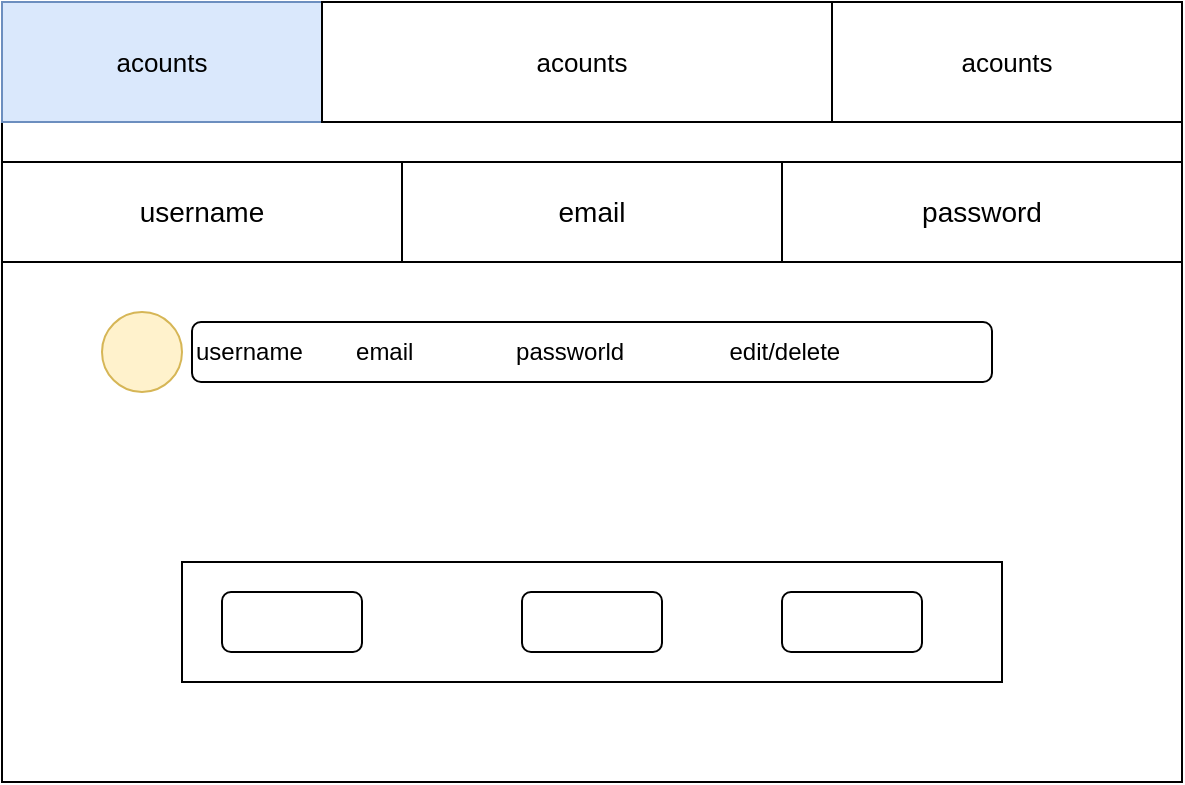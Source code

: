 <mxfile version="22.1.3" type="github">
  <diagram name="Page-1" id="cilC4-Jx2IBT6WquJS7A">
    <mxGraphModel dx="1066" dy="613" grid="1" gridSize="10" guides="1" tooltips="1" connect="1" arrows="1" fold="1" page="1" pageScale="1" pageWidth="850" pageHeight="1100" math="0" shadow="0">
      <root>
        <mxCell id="0" />
        <mxCell id="1" parent="0" />
        <mxCell id="4c3GJ6am2oMrJYlNIWOt-15" value="" style="rounded=0;whiteSpace=wrap;html=1;" vertex="1" parent="1">
          <mxGeometry x="130" y="130" width="590" height="390" as="geometry" />
        </mxCell>
        <mxCell id="4c3GJ6am2oMrJYlNIWOt-16" value="&lt;font style=&quot;font-size: 13px;&quot;&gt;acounts&lt;/font&gt;" style="rounded=0;whiteSpace=wrap;html=1;align=center;verticalAlign=middle;fontSize=13;fillColor=#dae8fc;strokeColor=#6c8ebf;" vertex="1" parent="1">
          <mxGeometry x="130" y="130" width="160" height="60" as="geometry" />
        </mxCell>
        <mxCell id="4c3GJ6am2oMrJYlNIWOt-18" value="&lt;font style=&quot;font-size: 14px;&quot;&gt;username&lt;/font&gt;" style="rounded=0;whiteSpace=wrap;html=1;align=center;verticalAlign=middle;" vertex="1" parent="1">
          <mxGeometry x="130" y="210" width="200" height="50" as="geometry" />
        </mxCell>
        <mxCell id="4c3GJ6am2oMrJYlNIWOt-19" value="&lt;font style=&quot;font-size: 14px;&quot;&gt;email&lt;/font&gt;" style="rounded=0;whiteSpace=wrap;html=1;align=center;verticalAlign=middle;" vertex="1" parent="1">
          <mxGeometry x="330" y="210" width="190" height="50" as="geometry" />
        </mxCell>
        <mxCell id="4c3GJ6am2oMrJYlNIWOt-20" value="password" style="rounded=0;whiteSpace=wrap;html=1;align=center;verticalAlign=middle;fontSize=14;" vertex="1" parent="1">
          <mxGeometry x="520" y="210" width="200" height="50" as="geometry" />
        </mxCell>
        <mxCell id="4c3GJ6am2oMrJYlNIWOt-21" value="&lt;font style=&quot;font-size: 13px;&quot;&gt;acounts&lt;/font&gt;" style="rounded=0;whiteSpace=wrap;html=1;align=center;verticalAlign=middle;fontSize=13;" vertex="1" parent="1">
          <mxGeometry x="290" y="130" width="260" height="60" as="geometry" />
        </mxCell>
        <mxCell id="4c3GJ6am2oMrJYlNIWOt-22" value="&lt;font style=&quot;font-size: 13px;&quot;&gt;acounts&lt;/font&gt;" style="rounded=0;whiteSpace=wrap;html=1;align=center;verticalAlign=middle;fontSize=13;" vertex="1" parent="1">
          <mxGeometry x="545" y="130" width="175" height="60" as="geometry" />
        </mxCell>
        <mxCell id="4c3GJ6am2oMrJYlNIWOt-24" value="username&lt;span style=&quot;white-space: pre;&quot;&gt;&lt;span style=&quot;white-space: pre;&quot;&gt;&lt;span style=&quot;white-space: pre;&quot;&gt;&#x9;&lt;/span&gt;&lt;/span&gt;&lt;/span&gt;email&lt;span style=&quot;white-space: pre;&quot;&gt;&#x9;&lt;/span&gt;&lt;span style=&quot;white-space: pre;&quot;&gt;&#x9;&lt;/span&gt;passworld&lt;span style=&quot;white-space: pre;&quot;&gt;&#x9;&lt;/span&gt;&lt;span style=&quot;white-space: pre;&quot;&gt;&#x9;&lt;/span&gt;edit/delete" style="rounded=1;whiteSpace=wrap;html=1;align=left;" vertex="1" parent="1">
          <mxGeometry x="225" y="290" width="400" height="30" as="geometry" />
        </mxCell>
        <mxCell id="4c3GJ6am2oMrJYlNIWOt-23" value="" style="ellipse;whiteSpace=wrap;html=1;aspect=fixed;fillColor=#fff2cc;strokeColor=#d6b656;" vertex="1" parent="1">
          <mxGeometry x="180" y="285" width="40" height="40" as="geometry" />
        </mxCell>
        <mxCell id="4c3GJ6am2oMrJYlNIWOt-27" value="" style="rounded=0;whiteSpace=wrap;html=1;" vertex="1" parent="1">
          <mxGeometry x="220" y="410" width="410" height="60" as="geometry" />
        </mxCell>
        <mxCell id="4c3GJ6am2oMrJYlNIWOt-28" value="" style="rounded=1;whiteSpace=wrap;html=1;" vertex="1" parent="1">
          <mxGeometry x="240" y="425" width="70" height="30" as="geometry" />
        </mxCell>
        <mxCell id="4c3GJ6am2oMrJYlNIWOt-29" value="" style="rounded=1;whiteSpace=wrap;html=1;" vertex="1" parent="1">
          <mxGeometry x="390" y="425" width="70" height="30" as="geometry" />
        </mxCell>
        <mxCell id="4c3GJ6am2oMrJYlNIWOt-30" value="" style="rounded=1;whiteSpace=wrap;html=1;" vertex="1" parent="1">
          <mxGeometry x="520" y="425" width="70" height="30" as="geometry" />
        </mxCell>
      </root>
    </mxGraphModel>
  </diagram>
</mxfile>
